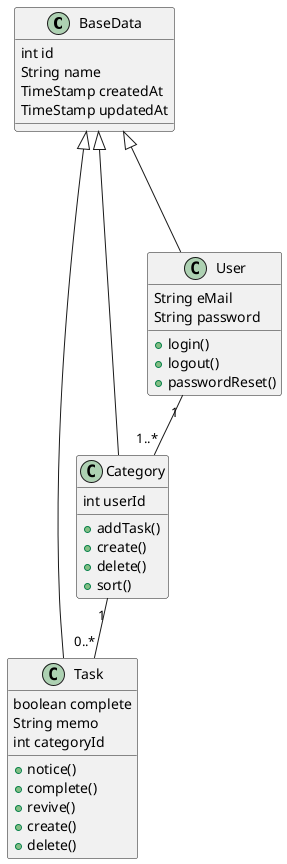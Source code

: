 @startuml
class BaseData{
    int id
    String name
    TimeStamp createdAt
    TimeStamp updatedAt
}

class Task{
    boolean complete
    String memo
    int categoryId

    +notice()
    +complete()
    +revive()
    +create()
    +delete()
}

class Category {
    int userId

    +addTask()
    +create()
    +delete()
    +sort()
}

class User{
    String eMail
    String password

    +login()
    +logout()
    +passwordReset()
}



BaseData<|---- Category
BaseData<|-- User
BaseData<|---- Task

User "1" -- "1..*" Category
Category "1" -- "0..*" Task

@enduml